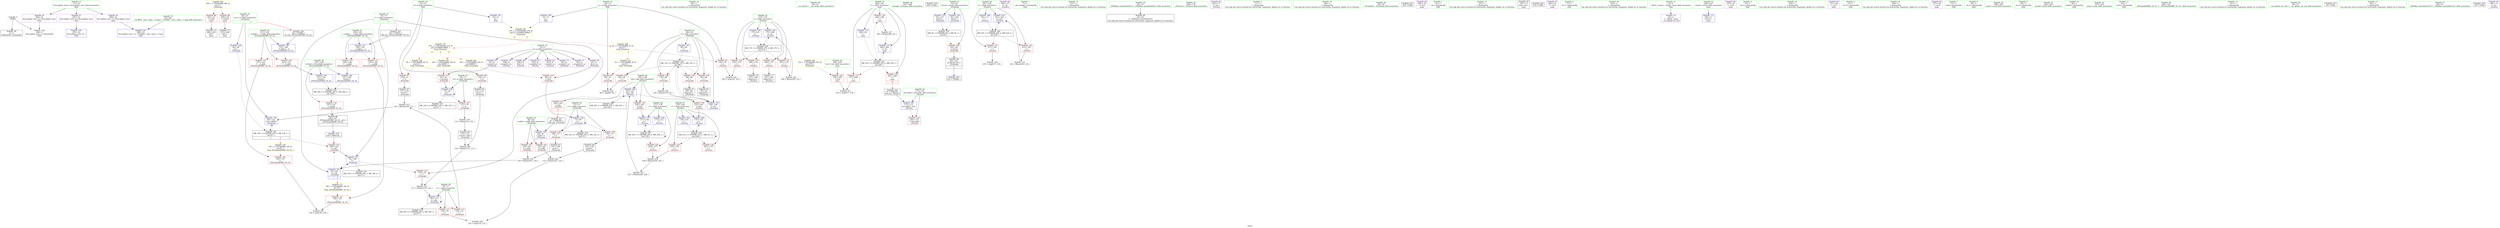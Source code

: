 digraph "SVFG" {
	label="SVFG";

	Node0x558b1a7d3950 [shape=record,color=grey,label="{NodeID: 0\nNullPtr}"];
	Node0x558b1a7d3950 -> Node0x558b1a7f1620[style=solid];
	Node0x558b1a7d3950 -> Node0x558b1a7f6dd0[style=solid];
	Node0x558b1a80c190 [shape=record,color=yellow,style=double,label="{NodeID: 263\n49V_1 = ENCHI(MR_49V_0)\npts\{1 \}\nFun[main]}"];
	Node0x558b1a80c190 -> Node0x558b1a7efe90[style=dashed];
	Node0x558b1a80c190 -> Node0x558b1a7eff60[style=dashed];
	Node0x558b1a7efdc0 [shape=record,color=red,label="{NodeID: 97\n130\<--13\n\<--d\n_Z5checkd\n}"];
	Node0x558b1a7efdc0 -> Node0x558b1a7f1dd0[style=solid];
	Node0x558b1a7eddc0 [shape=record,color=green,label="{NodeID: 14\n82\<--1\n\<--dummyObj\nCan only get source location for instruction, argument, global var or function.}"];
	Node0x558b1a80cec0 [shape=record,color=yellow,style=double,label="{NodeID: 277\n18V_1 = ENCHI(MR_18V_0)\npts\{75 \}\nFun[_ZSt3maxIdERKT_S2_S2_]}"];
	Node0x558b1a80cec0 -> Node0x558b1a7f5a60[style=dashed];
	Node0x558b1a7f0920 [shape=record,color=red,label="{NodeID: 111\n119\<--76\n\<--r\n_Z5checkd\n}"];
	Node0x558b1a7f0920 -> Node0x558b1a7fcce0[style=solid];
	Node0x558b1a7eebc0 [shape=record,color=green,label="{NodeID: 28\n46\<--47\n__cxa_atexit\<--__cxa_atexit_field_insensitive\n}"];
	Node0x558b1a7f5da0 [shape=record,color=red,label="{NodeID: 125\n196\<--175\n\<--i\n_Z5solvei\n}"];
	Node0x558b1a7f5da0 -> Node0x558b1a7f2040[style=solid];
	Node0x558b1a7ef7e0 [shape=record,color=green,label="{NodeID: 42\n151\<--152\n__b.addr\<--__b.addr_field_insensitive\n_ZSt3maxIdERKT_S2_S2_\n}"];
	Node0x558b1a7ef7e0 -> Node0x558b1a7f58c0[style=solid];
	Node0x558b1a7ef7e0 -> Node0x558b1a7f5990[style=solid];
	Node0x558b1a7ef7e0 -> Node0x558b1a7f7960[style=solid];
	Node0x558b1a7fc6e0 [shape=record,color=grey,label="{NodeID: 222\n123 = Binary(121, 122, )\n}"];
	Node0x558b1a7fc6e0 -> Node0x558b1a7fcce0[style=solid];
	Node0x558b1a7f6900 [shape=record,color=red,label="{NodeID: 139\n284\<--260\n\<--i\nmain\n}"];
	Node0x558b1a7f6900 -> Node0x558b1a7fbf60[style=solid];
	Node0x558b1a7f1420 [shape=record,color=green,label="{NodeID: 56\n267\<--268\nfreopen\<--freopen_field_insensitive\n}"];
	Node0x558b1a81c810 [shape=record,color=black,label="{NodeID: 319\n205 = PHI()\n}"];
	Node0x558b1a805da0 [shape=record,color=black,label="{NodeID: 236\nMR_16V_4 = PHI(MR_16V_2, MR_16V_3, )\npts\{73 \}\n}"];
	Node0x558b1a7f7550 [shape=record,color=blue,label="{NodeID: 153\n62\<--127\nretval\<--\n_Z5checkd\n}"];
	Node0x558b1a7f7550 -> Node0x558b1a8053a0[style=dashed];
	Node0x558b1a7f2040 [shape=record,color=black,label="{NodeID: 70\n197\<--196\nidxprom\<--\n_Z5solvei\n}"];
	Node0x558b1a80abb0 [shape=record,color=black,label="{NodeID: 250\nMR_45V_2 = PHI(MR_45V_3, MR_45V_1, )\npts\{184 \}\n}"];
	Node0x558b1a80abb0 -> Node0x558b1a7f8180[style=dashed];
	Node0x558b1a7f80b0 [shape=record,color=blue,label="{NodeID: 167\n181\<--222\nt\<--inc5\n_Z5solvei\n}"];
	Node0x558b1a7f80b0 -> Node0x558b1a809ea0[style=dashed];
	Node0x558b1a7f2ba0 [shape=record,color=purple,label="{NodeID: 84\n204\<--15\n\<--.str\n_Z5solvei\n}"];
	Node0x558b1a7d3a20 [shape=record,color=green,label="{NodeID: 1\n7\<--1\n__dso_handle\<--dummyObj\nGlob }"];
	Node0x558b1a7efe90 [shape=record,color=red,label="{NodeID: 98\n263\<--23\n\<--stdin\nmain\n}"];
	Node0x558b1a7efe90 -> Node0x558b1a7f21e0[style=solid];
	Node0x558b1a7edec0 [shape=record,color=green,label="{NodeID: 15\n127\<--1\n\<--dummyObj\nCan only get source location for instruction, argument, global var or function.}"];
	Node0x558b1a7f09f0 [shape=record,color=red,label="{NodeID: 112\n129\<--76\n\<--r\n_Z5checkd\n}"];
	Node0x558b1a7f09f0 -> Node0x558b1a7fb9a0[style=solid];
	Node0x558b1a7eecc0 [shape=record,color=green,label="{NodeID: 29\n45\<--51\n_ZNSt8ios_base4InitD1Ev\<--_ZNSt8ios_base4InitD1Ev_field_insensitive\n}"];
	Node0x558b1a7eecc0 -> Node0x558b1a7f17f0[style=solid];
	Node0x558b1a7f5e70 [shape=record,color=red,label="{NodeID: 126\n200\<--175\n\<--i\n_Z5solvei\n}"];
	Node0x558b1a7f5e70 -> Node0x558b1a7f2110[style=solid];
	Node0x558b1a7ef8b0 [shape=record,color=green,label="{NodeID: 43\n169\<--170\n_Z5solvei\<--_Z5solvei_field_insensitive\n}"];
	Node0x558b1a7fc860 [shape=record,color=grey,label="{NodeID: 223\n208 = Binary(207, 82, )\n}"];
	Node0x558b1a7fc860 -> Node0x558b1a7f7d70[style=solid];
	Node0x558b1a7f69d0 [shape=record,color=blue,label="{NodeID: 140\n10\<--11\nn\<--\nGlob }"];
	Node0x558b1a7f69d0 -> Node0x558b1a80c540[style=dashed];
	Node0x558b1a7f1520 [shape=record,color=green,label="{NodeID: 57\n33\<--293\n_GLOBAL__sub_I_sdya_1_0.cpp\<--_GLOBAL__sub_I_sdya_1_0.cpp_field_insensitive\n}"];
	Node0x558b1a7f1520 -> Node0x558b1a7f6cd0[style=solid];
	Node0x558b1a81c8e0 [shape=record,color=black,label="{NodeID: 320\n231 = PHI(60, )\n}"];
	Node0x558b1a8062a0 [shape=record,color=black,label="{NodeID: 237\nMR_18V_5 = PHI(MR_18V_2, MR_18V_4, )\npts\{75 \}\n}"];
	Node0x558b1a7f7620 [shape=record,color=blue,label="{NodeID: 154\n66\<--132\ncur\<--add10\n_Z5checkd\n}"];
	Node0x558b1a7f7620 -> Node0x558b1a8076a0[style=dashed];
	Node0x558b1a7f2110 [shape=record,color=black,label="{NodeID: 71\n201\<--200\nidxprom1\<--\n_Z5solvei\n}"];
	Node0x558b1a80aca0 [shape=record,color=yellow,style=double,label="{NodeID: 251\n2V_1 = ENCHI(MR_2V_0)\npts\{12 \}\nFun[_Z5checkd]}"];
	Node0x558b1a80aca0 -> Node0x558b1a7f3450[style=dashed];
	Node0x558b1a7f8180 [shape=record,color=blue,label="{NodeID: 168\n183\<--227\nkey\<--div\n_Z5solvei\n}"];
	Node0x558b1a7f8180 -> Node0x558b1a7f6420[style=dashed];
	Node0x558b1a7f8180 -> Node0x558b1a7f64f0[style=dashed];
	Node0x558b1a7f8180 -> Node0x558b1a7f65c0[style=dashed];
	Node0x558b1a7f8180 -> Node0x558b1a80abb0[style=dashed];
	Node0x558b1a7f2c70 [shape=record,color=purple,label="{NodeID: 85\n242\<--17\n\<--.str.1\n_Z5solvei\n}"];
	Node0x558b1a7ece90 [shape=record,color=green,label="{NodeID: 2\n11\<--1\n\<--dummyObj\nCan only get source location for instruction, argument, global var or function.}"];
	Node0x558b1a80c380 [shape=record,color=yellow,style=double,label="{NodeID: 265\n53V_1 = ENCHI(MR_53V_0)\npts\{259 \}\nFun[main]}"];
	Node0x558b1a80c380 -> Node0x558b1a7f6690[style=dashed];
	Node0x558b1a7eff60 [shape=record,color=red,label="{NodeID: 99\n269\<--28\n\<--stdout\nmain\n}"];
	Node0x558b1a7eff60 -> Node0x558b1a7f22b0[style=solid];
	Node0x558b1a7edfc0 [shape=record,color=green,label="{NodeID: 16\n140\<--1\n\<--dummyObj\nCan only get source location for instruction, argument, global var or function.}"];
	Node0x558b1a7f0ac0 [shape=record,color=red,label="{NodeID: 113\n92\<--91\n\<--second\n_Z5checkd\n}"];
	Node0x558b1a7f0ac0 -> Node0x558b1a7f7140[style=solid];
	Node0x558b1a7eedc0 [shape=record,color=green,label="{NodeID: 30\n58\<--59\n_Z5checkd\<--_Z5checkd_field_insensitive\n}"];
	Node0x558b1a7f5f40 [shape=record,color=red,label="{NodeID: 127\n207\<--175\n\<--i\n_Z5solvei\n}"];
	Node0x558b1a7f5f40 -> Node0x558b1a7fc860[style=solid];
	Node0x558b1a7ef9b0 [shape=record,color=green,label="{NodeID: 44\n173\<--174\ntest.addr\<--test.addr_field_insensitive\n_Z5solvei\n}"];
	Node0x558b1a7ef9b0 -> Node0x558b1a7f5c00[style=solid];
	Node0x558b1a7ef9b0 -> Node0x558b1a7f7bd0[style=solid];
	Node0x558b1a7fc9e0 [shape=record,color=grey,label="{NodeID: 224\n136 = Binary(135, 82, )\n}"];
	Node0x558b1a7fc9e0 -> Node0x558b1a7f76f0[style=solid];
	Node0x558b1a7f6ad0 [shape=record,color=blue,label="{NodeID: 141\n13\<--11\nd\<--\nGlob }"];
	Node0x558b1a7f6ad0 -> Node0x558b1a80c540[style=dashed];
	Node0x558b1a7f1620 [shape=record,color=black,label="{NodeID: 58\n2\<--3\ndummyVal\<--dummyVal\n}"];
	Node0x558b1a81c9e0 [shape=record,color=black,label="{NodeID: 321\n243 = PHI()\n}"];
	Node0x558b1a8067a0 [shape=record,color=black,label="{NodeID: 238\nMR_20V_4 = PHI(MR_20V_2, MR_20V_3, )\npts\{77 \}\n}"];
	Node0x558b1a7f76f0 [shape=record,color=blue,label="{NodeID: 155\n68\<--136\ni\<--inc\n_Z5checkd\n}"];
	Node0x558b1a7f76f0 -> Node0x558b1a807ba0[style=dashed];
	Node0x558b1a7f21e0 [shape=record,color=black,label="{NodeID: 72\n266\<--263\ncall\<--\nmain\n}"];
	Node0x558b1a80b7c0 [shape=record,color=yellow,style=double,label="{NodeID: 252\n4V_1 = ENCHI(MR_4V_0)\npts\{14 \}\nFun[_Z5checkd]}"];
	Node0x558b1a80b7c0 -> Node0x558b1a7efcf0[style=dashed];
	Node0x558b1a80b7c0 -> Node0x558b1a7efdc0[style=dashed];
	Node0x558b1a7f8250 [shape=record,color=blue,label="{NodeID: 169\n179\<--233\nr\<--\n_Z5solvei\n}"];
	Node0x558b1a7f8250 -> Node0x558b1a8099a0[style=dashed];
	Node0x558b1a7f2d40 [shape=record,color=purple,label="{NodeID: 86\n264\<--19\n\<--.str.2\nmain\n}"];
	Node0x558b1a7ecf20 [shape=record,color=green,label="{NodeID: 3\n15\<--1\n.str\<--dummyObj\nGlob }"];
	Node0x558b1a7f0030 [shape=record,color=red,label="{NodeID: 100\n142\<--62\n\<--retval\n_Z5checkd\n}"];
	Node0x558b1a7f0030 -> Node0x558b1a7f1ea0[style=solid];
	Node0x558b1a7ee0c0 [shape=record,color=green,label="{NodeID: 17\n212\<--1\n\<--dummyObj\nCan only get source location for instruction, argument, global var or function.}"];
	Node0x558b1a7f0b90 [shape=record,color=red,label="{NodeID: 114\n98\<--97\n\<--first\n_Z5checkd\n}"];
	Node0x558b1a7f0b90 -> Node0x558b1a7f7210[style=solid];
	Node0x558b1a7eeec0 [shape=record,color=green,label="{NodeID: 31\n62\<--63\nretval\<--retval_field_insensitive\n_Z5checkd\n}"];
	Node0x558b1a7eeec0 -> Node0x558b1a7f0030[style=solid];
	Node0x558b1a7eeec0 -> Node0x558b1a7f7550[style=solid];
	Node0x558b1a7eeec0 -> Node0x558b1a7f77c0[style=solid];
	Node0x558b1a7f6010 [shape=record,color=red,label="{NodeID: 128\n224\<--177\n\<--l\n_Z5solvei\n}"];
	Node0x558b1a7f6010 -> Node0x558b1a7fbae0[style=solid];
	Node0x558b1a7efa80 [shape=record,color=green,label="{NodeID: 45\n175\<--176\ni\<--i_field_insensitive\n_Z5solvei\n}"];
	Node0x558b1a7efa80 -> Node0x558b1a7f5cd0[style=solid];
	Node0x558b1a7efa80 -> Node0x558b1a7f5da0[style=solid];
	Node0x558b1a7efa80 -> Node0x558b1a7f5e70[style=solid];
	Node0x558b1a7efa80 -> Node0x558b1a7f5f40[style=solid];
	Node0x558b1a7efa80 -> Node0x558b1a7f7ca0[style=solid];
	Node0x558b1a7efa80 -> Node0x558b1a7f7d70[style=solid];
	Node0x558b1a7fcb60 [shape=record,color=grey,label="{NodeID: 225\n159 = cmp(156, 158, )\n}"];
	Node0x558b1a7f6bd0 [shape=record,color=blue,label="{NodeID: 142\n297\<--32\nllvm.global_ctors_0\<--\nGlob }"];
	Node0x558b1a7f1720 [shape=record,color=black,label="{NodeID: 59\n255\<--11\nmain_ret\<--\nmain\n}"];
	Node0x558b1a81cab0 [shape=record,color=black,label="{NodeID: 322\n274 = PHI()\n}"];
	Node0x558b1a806ca0 [shape=record,color=black,label="{NodeID: 239\nMR_28V_3 = PHI(MR_28V_4, MR_28V_2, )\npts\{148 \}\n}"];
	Node0x558b1a806ca0 -> Node0x558b1a7f5650[style=dashed];
	Node0x558b1a7f77c0 [shape=record,color=blue,label="{NodeID: 156\n62\<--140\nretval\<--\n_Z5checkd\n}"];
	Node0x558b1a7f77c0 -> Node0x558b1a8053a0[style=dashed];
	Node0x558b1a7f22b0 [shape=record,color=black,label="{NodeID: 73\n272\<--269\ncall1\<--\nmain\n}"];
	Node0x558b1a7f8320 [shape=record,color=blue,label="{NodeID: 170\n177\<--236\nl\<--\n_Z5solvei\n}"];
	Node0x558b1a7f8320 -> Node0x558b1a8094a0[style=dashed];
	Node0x558b1a7f2e10 [shape=record,color=purple,label="{NodeID: 87\n265\<--21\n\<--.str.3\nmain\n}"];
	Node0x558b1a7ecfb0 [shape=record,color=green,label="{NodeID: 4\n17\<--1\n.str.1\<--dummyObj\nGlob }"];
	Node0x558b1a80c540 [shape=record,color=yellow,style=double,label="{NodeID: 267\n57V_1 = ENCHI(MR_57V_0)\npts\{12 14 90000 90001 \}\nFun[main]|{<s0>11|<s1>11}}"];
	Node0x558b1a80c540:s0 -> Node0x558b1a80c650[style=dashed,color=red];
	Node0x558b1a80c540:s1 -> Node0x558b1a80cca0[style=dashed,color=red];
	Node0x558b1a7f0100 [shape=record,color=red,label="{NodeID: 101\n102\<--64\n\<--t.addr\n_Z5checkd\n}"];
	Node0x558b1a7f0100 -> Node0x558b1a7fc0e0[style=solid];
	Node0x558b1a7ee1c0 [shape=record,color=green,label="{NodeID: 18\n214\<--1\n\<--dummyObj\nCan only get source location for instruction, argument, global var or function.}"];
	Node0x558b1a7f0c60 [shape=record,color=red,label="{NodeID: 115\n108\<--105\n\<--call\n_Z5checkd\n}"];
	Node0x558b1a7f0c60 -> Node0x558b1a7f73b0[style=solid];
	Node0x558b1a7eef90 [shape=record,color=green,label="{NodeID: 32\n64\<--65\nt.addr\<--t.addr_field_insensitive\n_Z5checkd\n}"];
	Node0x558b1a7eef90 -> Node0x558b1a7f0100[style=solid];
	Node0x558b1a7eef90 -> Node0x558b1a7f01d0[style=solid];
	Node0x558b1a7eef90 -> Node0x558b1a7f6ed0[style=solid];
	Node0x558b1a7f60e0 [shape=record,color=red,label="{NodeID: 129\n225\<--179\n\<--r\n_Z5solvei\n}"];
	Node0x558b1a7f60e0 -> Node0x558b1a7fbae0[style=solid];
	Node0x558b1a7efb50 [shape=record,color=green,label="{NodeID: 46\n177\<--178\nl\<--l_field_insensitive\n_Z5solvei\n}"];
	Node0x558b1a7efb50 -> Node0x558b1a7f6010[style=solid];
	Node0x558b1a7efb50 -> Node0x558b1a7f7e40[style=solid];
	Node0x558b1a7efb50 -> Node0x558b1a7f8320[style=solid];
	Node0x558b1a7fcce0 [shape=record,color=grey,label="{NodeID: 226\n124 = cmp(119, 123, )\n}"];
	Node0x558b1a7f6cd0 [shape=record,color=blue,label="{NodeID: 143\n298\<--33\nllvm.global_ctors_1\<--_GLOBAL__sub_I_sdya_1_0.cpp\nGlob }"];
	Node0x558b1a7f17f0 [shape=record,color=black,label="{NodeID: 60\n44\<--45\n\<--_ZNSt8ios_base4InitD1Ev\nCan only get source location for instruction, argument, global var or function.}"];
	Node0x558b1a81cb80 [shape=record,color=black,label="{NodeID: 323\n61 = PHI(230, )\n0th arg _Z5checkd }"];
	Node0x558b1a81cb80 -> Node0x558b1a7f6ed0[style=solid];
	Node0x558b1a8071a0 [shape=record,color=black,label="{NodeID: 240\nMR_37V_3 = PHI(MR_37V_4, MR_37V_2, )\npts\{176 \}\n}"];
	Node0x558b1a8071a0 -> Node0x558b1a7f5cd0[style=dashed];
	Node0x558b1a8071a0 -> Node0x558b1a7f5da0[style=dashed];
	Node0x558b1a8071a0 -> Node0x558b1a7f5e70[style=dashed];
	Node0x558b1a8071a0 -> Node0x558b1a7f5f40[style=dashed];
	Node0x558b1a8071a0 -> Node0x558b1a7f7d70[style=dashed];
	Node0x558b1a7f7890 [shape=record,color=blue,label="{NodeID: 157\n149\<--145\n__a.addr\<--__a\n_ZSt3maxIdERKT_S2_S2_\n}"];
	Node0x558b1a7f7890 -> Node0x558b1a7f5720[style=dashed];
	Node0x558b1a7f7890 -> Node0x558b1a7f57f0[style=dashed];
	Node0x558b1a7f2380 [shape=record,color=purple,label="{NodeID: 74\n42\<--4\n\<--_ZStL8__ioinit\n__cxx_global_var_init\n}"];
	Node0x558b1a7f83f0 [shape=record,color=blue,label="{NodeID: 171\n256\<--11\nretval\<--\nmain\n}"];
	Node0x558b1a7f2ee0 [shape=record,color=purple,label="{NodeID: 88\n270\<--24\n\<--.str.4\nmain\n}"];
	Node0x558b1a7ed840 [shape=record,color=green,label="{NodeID: 5\n19\<--1\n.str.2\<--dummyObj\nGlob }"];
	Node0x558b1a80c650 [shape=record,color=yellow,style=double,label="{NodeID: 268\n2V_1 = ENCHI(MR_2V_0)\npts\{12 \}\nFun[_Z5solvei]|{|<s1>6}}"];
	Node0x558b1a80c650 -> Node0x558b1a7f3520[style=dashed];
	Node0x558b1a80c650:s1 -> Node0x558b1a80aca0[style=dashed,color=red];
	Node0x558b1a7f01d0 [shape=record,color=red,label="{NodeID: 102\n122\<--64\n\<--t.addr\n_Z5checkd\n}"];
	Node0x558b1a7f01d0 -> Node0x558b1a7fc6e0[style=solid];
	Node0x558b1a7ee2c0 [shape=record,color=green,label="{NodeID: 19\n219\<--1\n\<--dummyObj\nCan only get source location for instruction, argument, global var or function.}"];
	Node0x558b1a7f5650 [shape=record,color=red,label="{NodeID: 116\n167\<--147\n\<--retval\n_ZSt3maxIdERKT_S2_S2_\n}"];
	Node0x558b1a7f5650 -> Node0x558b1a7f1f70[style=solid];
	Node0x558b1a7ef060 [shape=record,color=green,label="{NodeID: 33\n66\<--67\ncur\<--cur_field_insensitive\n_Z5checkd\n|{|<s2>3}}"];
	Node0x558b1a7ef060 -> Node0x558b1a7f6fa0[style=solid];
	Node0x558b1a7ef060 -> Node0x558b1a7f7620[style=solid];
	Node0x558b1a7ef060:s2 -> Node0x558b1a81d030[style=solid,color=red];
	Node0x558b1a7fb9a0 [shape=record,color=grey,label="{NodeID: 213\n132 = Binary(129, 131, )\n}"];
	Node0x558b1a7fb9a0 -> Node0x558b1a7f7620[style=solid];
	Node0x558b1a7f61b0 [shape=record,color=red,label="{NodeID: 130\n241\<--179\n\<--r\n_Z5solvei\n}"];
	Node0x558b1a7efc20 [shape=record,color=green,label="{NodeID: 47\n179\<--180\nr\<--r_field_insensitive\n_Z5solvei\n}"];
	Node0x558b1a7efc20 -> Node0x558b1a7f60e0[style=solid];
	Node0x558b1a7efc20 -> Node0x558b1a7f61b0[style=solid];
	Node0x558b1a7efc20 -> Node0x558b1a7f7f10[style=solid];
	Node0x558b1a7efc20 -> Node0x558b1a7f8250[style=solid];
	Node0x558b1a7fce60 [shape=record,color=grey,label="{NodeID: 227\n279 = cmp(277, 278, )\n}"];
	Node0x558b1a7f6dd0 [shape=record,color=blue, style = dotted,label="{NodeID: 144\n299\<--3\nllvm.global_ctors_2\<--dummyVal\nGlob }"];
	Node0x558b1a7f18f0 [shape=record,color=black,label="{NodeID: 61\n89\<--88\nidxprom\<--\n_Z5checkd\n}"];
	Node0x558b1a81cdb0 [shape=record,color=black,label="{NodeID: 324\n172 = PHI(281, )\n0th arg _Z5solvei }"];
	Node0x558b1a81cdb0 -> Node0x558b1a7f7bd0[style=solid];
	Node0x558b1a8076a0 [shape=record,color=black,label="{NodeID: 241\nMR_10V_3 = PHI(MR_10V_4, MR_10V_2, )\npts\{67 \}\n|{|<s2>3}}"];
	Node0x558b1a8076a0 -> Node0x558b1a7f0c60[style=dashed];
	Node0x558b1a8076a0 -> Node0x558b1a7f7620[style=dashed];
	Node0x558b1a8076a0:s2 -> Node0x558b1a80cdb0[style=dashed,color=red];
	Node0x558b1a7f7960 [shape=record,color=blue,label="{NodeID: 158\n151\<--146\n__b.addr\<--__b\n_ZSt3maxIdERKT_S2_S2_\n}"];
	Node0x558b1a7f7960 -> Node0x558b1a7f58c0[style=dashed];
	Node0x558b1a7f7960 -> Node0x558b1a7f5990[style=dashed];
	Node0x558b1a7f2450 [shape=record,color=purple,label="{NodeID: 75\n90\<--8\narrayidx\<--p\n_Z5checkd\n}"];
	Node0x558b1a7f84c0 [shape=record,color=blue,label="{NodeID: 172\n260\<--82\ni\<--\nmain\n}"];
	Node0x558b1a7f84c0 -> Node0x558b1a8044a0[style=dashed];
	Node0x558b1a7f2fb0 [shape=record,color=purple,label="{NodeID: 89\n271\<--26\n\<--.str.5\nmain\n}"];
	Node0x558b1a7ed8d0 [shape=record,color=green,label="{NodeID: 6\n21\<--1\n.str.3\<--dummyObj\nGlob }"];
	Node0x558b1a7f02a0 [shape=record,color=red,label="{NodeID: 103\n84\<--68\n\<--i\n_Z5checkd\n}"];
	Node0x558b1a7f02a0 -> Node0x558b1a7fcfe0[style=solid];
	Node0x558b1a7ee3c0 [shape=record,color=green,label="{NodeID: 20\n228\<--1\n\<--dummyObj\nCan only get source location for instruction, argument, global var or function.}"];
	Node0x558b1a7f5720 [shape=record,color=red,label="{NodeID: 117\n155\<--149\n\<--__a.addr\n_ZSt3maxIdERKT_S2_S2_\n}"];
	Node0x558b1a7f5720 -> Node0x558b1a7f5a60[style=solid];
	Node0x558b1a7ef130 [shape=record,color=green,label="{NodeID: 34\n68\<--69\ni\<--i_field_insensitive\n_Z5checkd\n}"];
	Node0x558b1a7ef130 -> Node0x558b1a7f02a0[style=solid];
	Node0x558b1a7ef130 -> Node0x558b1a7f0370[style=solid];
	Node0x558b1a7ef130 -> Node0x558b1a7f0440[style=solid];
	Node0x558b1a7ef130 -> Node0x558b1a7f0510[style=solid];
	Node0x558b1a7ef130 -> Node0x558b1a7f7070[style=solid];
	Node0x558b1a7ef130 -> Node0x558b1a7f76f0[style=solid];
	Node0x558b1a7fbae0 [shape=record,color=grey,label="{NodeID: 214\n226 = Binary(224, 225, )\n}"];
	Node0x558b1a7fbae0 -> Node0x558b1a7fbde0[style=solid];
	Node0x558b1a7f6280 [shape=record,color=red,label="{NodeID: 131\n217\<--181\n\<--t\n_Z5solvei\n}"];
	Node0x558b1a7f6280 -> Node0x558b1a7fd2e0[style=solid];
	Node0x558b1a7f0d10 [shape=record,color=green,label="{NodeID: 48\n181\<--182\nt\<--t_field_insensitive\n_Z5solvei\n}"];
	Node0x558b1a7f0d10 -> Node0x558b1a7f6280[style=solid];
	Node0x558b1a7f0d10 -> Node0x558b1a7f6350[style=solid];
	Node0x558b1a7f0d10 -> Node0x558b1a7f7fe0[style=solid];
	Node0x558b1a7f0d10 -> Node0x558b1a7f80b0[style=solid];
	Node0x558b1a7fcfe0 [shape=record,color=grey,label="{NodeID: 228\n86 = cmp(84, 85, )\n}"];
	Node0x558b1a7f6ed0 [shape=record,color=blue,label="{NodeID: 145\n64\<--61\nt.addr\<--t\n_Z5checkd\n}"];
	Node0x558b1a7f6ed0 -> Node0x558b1a7f0100[style=dashed];
	Node0x558b1a7f6ed0 -> Node0x558b1a7f01d0[style=dashed];
	Node0x558b1a7f19c0 [shape=record,color=black,label="{NodeID: 62\n95\<--94\nidxprom1\<--\n_Z5checkd\n}"];
	Node0x558b1a81cef0 [shape=record,color=black,label="{NodeID: 325\n145 = PHI(74, )\n0th arg _ZSt3maxIdERKT_S2_S2_ }"];
	Node0x558b1a81cef0 -> Node0x558b1a7f7890[style=solid];
	Node0x558b1a807ba0 [shape=record,color=black,label="{NodeID: 242\nMR_12V_3 = PHI(MR_12V_4, MR_12V_2, )\npts\{69 \}\n}"];
	Node0x558b1a807ba0 -> Node0x558b1a7f02a0[style=dashed];
	Node0x558b1a807ba0 -> Node0x558b1a7f0370[style=dashed];
	Node0x558b1a807ba0 -> Node0x558b1a7f0440[style=dashed];
	Node0x558b1a807ba0 -> Node0x558b1a7f0510[style=dashed];
	Node0x558b1a807ba0 -> Node0x558b1a7f76f0[style=dashed];
	Node0x558b1a7f7a30 [shape=record,color=blue,label="{NodeID: 159\n147\<--161\nretval\<--\n_ZSt3maxIdERKT_S2_S2_\n}"];
	Node0x558b1a7f7a30 -> Node0x558b1a806ca0[style=dashed];
	Node0x558b1a7f2520 [shape=record,color=purple,label="{NodeID: 76\n91\<--8\nsecond\<--p\n_Z5checkd\n}"];
	Node0x558b1a7f2520 -> Node0x558b1a7f0ac0[style=solid];
	Node0x558b1a7f8590 [shape=record,color=blue,label="{NodeID: 173\n260\<--285\ni\<--inc\nmain\n}"];
	Node0x558b1a7f8590 -> Node0x558b1a8044a0[style=dashed];
	Node0x558b1a7f3080 [shape=record,color=purple,label="{NodeID: 90\n273\<--29\n\<--.str.6\nmain\n}"];
	Node0x558b1a7ed960 [shape=record,color=green,label="{NodeID: 7\n23\<--1\nstdin\<--dummyObj\nGlob }"];
	Node0x558b1a7f0370 [shape=record,color=red,label="{NodeID: 104\n88\<--68\n\<--i\n_Z5checkd\n}"];
	Node0x558b1a7f0370 -> Node0x558b1a7f18f0[style=solid];
	Node0x558b1a7ee4c0 [shape=record,color=green,label="{NodeID: 21\n4\<--6\n_ZStL8__ioinit\<--_ZStL8__ioinit_field_insensitive\nGlob }"];
	Node0x558b1a7ee4c0 -> Node0x558b1a7f2380[style=solid];
	Node0x558b1a7f57f0 [shape=record,color=red,label="{NodeID: 118\n164\<--149\n\<--__a.addr\n_ZSt3maxIdERKT_S2_S2_\n}"];
	Node0x558b1a7f57f0 -> Node0x558b1a7f7b00[style=solid];
	Node0x558b1a7ef200 [shape=record,color=green,label="{NodeID: 35\n70\<--71\nm\<--m_field_insensitive\n_Z5checkd\n}"];
	Node0x558b1a7ef200 -> Node0x558b1a7f05e0[style=solid];
	Node0x558b1a7ef200 -> Node0x558b1a7f7140[style=solid];
	Node0x558b1a7fbc60 [shape=record,color=grey,label="{NodeID: 215\n222 = Binary(221, 82, )\n}"];
	Node0x558b1a7fbc60 -> Node0x558b1a7f80b0[style=solid];
	Node0x558b1a7f6350 [shape=record,color=red,label="{NodeID: 132\n221\<--181\n\<--t\n_Z5solvei\n}"];
	Node0x558b1a7f6350 -> Node0x558b1a7fbc60[style=solid];
	Node0x558b1a7f0de0 [shape=record,color=green,label="{NodeID: 49\n183\<--184\nkey\<--key_field_insensitive\n_Z5solvei\n}"];
	Node0x558b1a7f0de0 -> Node0x558b1a7f6420[style=solid];
	Node0x558b1a7f0de0 -> Node0x558b1a7f64f0[style=solid];
	Node0x558b1a7f0de0 -> Node0x558b1a7f65c0[style=solid];
	Node0x558b1a7f0de0 -> Node0x558b1a7f8180[style=solid];
	Node0x558b1a7fd160 [shape=record,color=grey,label="{NodeID: 229\n194 = cmp(192, 193, )\n}"];
	Node0x558b1a7f6fa0 [shape=record,color=blue,label="{NodeID: 146\n66\<--80\ncur\<--\n_Z5checkd\n}"];
	Node0x558b1a7f6fa0 -> Node0x558b1a8076a0[style=dashed];
	Node0x558b1a7f1a90 [shape=record,color=black,label="{NodeID: 63\n101\<--100\nconv\<--\n_Z5checkd\n}"];
	Node0x558b1a7f1a90 -> Node0x558b1a7fc0e0[style=solid];
	Node0x558b1a81d030 [shape=record,color=black,label="{NodeID: 326\n146 = PHI(66, )\n1st arg _ZSt3maxIdERKT_S2_S2_ }"];
	Node0x558b1a81d030 -> Node0x558b1a7f7960[style=solid];
	Node0x558b1a7f7b00 [shape=record,color=blue,label="{NodeID: 160\n147\<--164\nretval\<--\n_ZSt3maxIdERKT_S2_S2_\n}"];
	Node0x558b1a7f7b00 -> Node0x558b1a806ca0[style=dashed];
	Node0x558b1a7f25f0 [shape=record,color=purple,label="{NodeID: 77\n96\<--8\narrayidx2\<--p\n_Z5checkd\n}"];
	Node0x558b1a7f3150 [shape=record,color=purple,label="{NodeID: 91\n297\<--31\nllvm.global_ctors_0\<--llvm.global_ctors\nGlob }"];
	Node0x558b1a7f3150 -> Node0x558b1a7f6bd0[style=solid];
	Node0x558b1a7ed9f0 [shape=record,color=green,label="{NodeID: 8\n24\<--1\n.str.4\<--dummyObj\nGlob }"];
	Node0x558b1a7f0440 [shape=record,color=red,label="{NodeID: 105\n94\<--68\n\<--i\n_Z5checkd\n}"];
	Node0x558b1a7f0440 -> Node0x558b1a7f19c0[style=solid];
	Node0x558b1a7ee5c0 [shape=record,color=green,label="{NodeID: 22\n8\<--9\np\<--p_field_insensitive\nGlob }"];
	Node0x558b1a7ee5c0 -> Node0x558b1a7f2450[style=solid];
	Node0x558b1a7ee5c0 -> Node0x558b1a7f2520[style=solid];
	Node0x558b1a7ee5c0 -> Node0x558b1a7f25f0[style=solid];
	Node0x558b1a7ee5c0 -> Node0x558b1a7f26c0[style=solid];
	Node0x558b1a7ee5c0 -> Node0x558b1a7f2790[style=solid];
	Node0x558b1a7ee5c0 -> Node0x558b1a7f2860[style=solid];
	Node0x558b1a7ee5c0 -> Node0x558b1a7f2930[style=solid];
	Node0x558b1a7ee5c0 -> Node0x558b1a7f2a00[style=solid];
	Node0x558b1a7f58c0 [shape=record,color=red,label="{NodeID: 119\n157\<--151\n\<--__b.addr\n_ZSt3maxIdERKT_S2_S2_\n}"];
	Node0x558b1a7f58c0 -> Node0x558b1a7f5b30[style=solid];
	Node0x558b1a7ef2d0 [shape=record,color=green,label="{NodeID: 36\n72\<--73\nx\<--x_field_insensitive\n_Z5checkd\n}"];
	Node0x558b1a7ef2d0 -> Node0x558b1a7f06b0[style=solid];
	Node0x558b1a7ef2d0 -> Node0x558b1a7f0780[style=solid];
	Node0x558b1a7ef2d0 -> Node0x558b1a7f7210[style=solid];
	Node0x558b1a7fbde0 [shape=record,color=grey,label="{NodeID: 216\n227 = Binary(226, 228, )\n}"];
	Node0x558b1a7fbde0 -> Node0x558b1a7f8180[style=solid];
	Node0x558b1a7f6420 [shape=record,color=red,label="{NodeID: 133\n230\<--183\n\<--key\n_Z5solvei\n|{<s0>6}}"];
	Node0x558b1a7f6420:s0 -> Node0x558b1a81cb80[style=solid,color=red];
	Node0x558b1a7f0eb0 [shape=record,color=green,label="{NodeID: 50\n188\<--189\nscanf\<--scanf_field_insensitive\n}"];
	Node0x558b1a7fd2e0 [shape=record,color=grey,label="{NodeID: 230\n218 = cmp(217, 219, )\n}"];
	Node0x558b1a7f7070 [shape=record,color=blue,label="{NodeID: 147\n68\<--82\ni\<--\n_Z5checkd\n}"];
	Node0x558b1a7f7070 -> Node0x558b1a807ba0[style=dashed];
	Node0x558b1a7f1b60 [shape=record,color=black,label="{NodeID: 64\n113\<--112\nconv4\<--sub3\n_Z5checkd\n}"];
	Node0x558b1a7f1b60 -> Node0x558b1a7fc3e0[style=solid];
	Node0x558b1a7f7bd0 [shape=record,color=blue,label="{NodeID: 161\n173\<--172\ntest.addr\<--test\n_Z5solvei\n}"];
	Node0x558b1a7f7bd0 -> Node0x558b1a7f5c00[style=dashed];
	Node0x558b1a7f26c0 [shape=record,color=purple,label="{NodeID: 78\n97\<--8\nfirst\<--p\n_Z5checkd\n}"];
	Node0x558b1a7f26c0 -> Node0x558b1a7f0b90[style=solid];
	Node0x558b1a7f3250 [shape=record,color=purple,label="{NodeID: 92\n298\<--31\nllvm.global_ctors_1\<--llvm.global_ctors\nGlob }"];
	Node0x558b1a7f3250 -> Node0x558b1a7f6cd0[style=solid];
	Node0x558b1a7eda80 [shape=record,color=green,label="{NodeID: 9\n26\<--1\n.str.5\<--dummyObj\nGlob }"];
	Node0x558b1a7f0510 [shape=record,color=red,label="{NodeID: 106\n135\<--68\n\<--i\n_Z5checkd\n}"];
	Node0x558b1a7f0510 -> Node0x558b1a7fc9e0[style=solid];
	Node0x558b1a7ee6c0 [shape=record,color=green,label="{NodeID: 23\n10\<--12\nn\<--n_field_insensitive\nGlob }"];
	Node0x558b1a7ee6c0 -> Node0x558b1a7f3450[style=solid];
	Node0x558b1a7ee6c0 -> Node0x558b1a7f3520[style=solid];
	Node0x558b1a7ee6c0 -> Node0x558b1a7f69d0[style=solid];
	Node0x558b1a7f5990 [shape=record,color=red,label="{NodeID: 120\n161\<--151\n\<--__b.addr\n_ZSt3maxIdERKT_S2_S2_\n}"];
	Node0x558b1a7f5990 -> Node0x558b1a7f7a30[style=solid];
	Node0x558b1a7ef3a0 [shape=record,color=green,label="{NodeID: 37\n74\<--75\nl\<--l_field_insensitive\n_Z5checkd\n|{|<s3>3}}"];
	Node0x558b1a7ef3a0 -> Node0x558b1a7f0850[style=solid];
	Node0x558b1a7ef3a0 -> Node0x558b1a7f72e0[style=solid];
	Node0x558b1a7ef3a0 -> Node0x558b1a7f73b0[style=solid];
	Node0x558b1a7ef3a0:s3 -> Node0x558b1a81cef0[style=solid,color=red];
	Node0x558b1a7fbf60 [shape=record,color=grey,label="{NodeID: 217\n285 = Binary(284, 82, )\n}"];
	Node0x558b1a7fbf60 -> Node0x558b1a7f8590[style=solid];
	Node0x558b1a7f64f0 [shape=record,color=red,label="{NodeID: 134\n233\<--183\n\<--key\n_Z5solvei\n}"];
	Node0x558b1a7f64f0 -> Node0x558b1a7f8250[style=solid];
	Node0x558b1a7f0fb0 [shape=record,color=green,label="{NodeID: 51\n244\<--245\nprintf\<--printf_field_insensitive\n}"];
	Node0x558b1a8044a0 [shape=record,color=black,label="{NodeID: 231\nMR_55V_3 = PHI(MR_55V_4, MR_55V_2, )\npts\{261 \}\n}"];
	Node0x558b1a8044a0 -> Node0x558b1a7f6760[style=dashed];
	Node0x558b1a8044a0 -> Node0x558b1a7f6830[style=dashed];
	Node0x558b1a8044a0 -> Node0x558b1a7f6900[style=dashed];
	Node0x558b1a8044a0 -> Node0x558b1a7f8590[style=dashed];
	Node0x558b1a7f7140 [shape=record,color=blue,label="{NodeID: 148\n70\<--92\nm\<--\n_Z5checkd\n}"];
	Node0x558b1a7f7140 -> Node0x558b1a7f05e0[style=dashed];
	Node0x558b1a7f7140 -> Node0x558b1a7f7140[style=dashed];
	Node0x558b1a7f7140 -> Node0x558b1a8058a0[style=dashed];
	Node0x558b1a7f1c30 [shape=record,color=black,label="{NodeID: 65\n115\<--114\nconv5\<--\n_Z5checkd\n}"];
	Node0x558b1a7f1c30 -> Node0x558b1a7fc3e0[style=solid];
	Node0x558b1a7f7ca0 [shape=record,color=blue,label="{NodeID: 162\n175\<--82\ni\<--\n_Z5solvei\n}"];
	Node0x558b1a7f7ca0 -> Node0x558b1a8071a0[style=dashed];
	Node0x558b1a7f2790 [shape=record,color=purple,label="{NodeID: 79\n198\<--8\narrayidx\<--p\n_Z5solvei\n}"];
	Node0x558b1a7f3350 [shape=record,color=purple,label="{NodeID: 93\n299\<--31\nllvm.global_ctors_2\<--llvm.global_ctors\nGlob }"];
	Node0x558b1a7f3350 -> Node0x558b1a7f6dd0[style=solid];
	Node0x558b1a7edb10 [shape=record,color=green,label="{NodeID: 10\n28\<--1\nstdout\<--dummyObj\nGlob }"];
	Node0x558b1a7f05e0 [shape=record,color=red,label="{NodeID: 107\n111\<--70\n\<--m\n_Z5checkd\n}"];
	Node0x558b1a7f05e0 -> Node0x558b1a7fc260[style=solid];
	Node0x558b1a7ee7c0 [shape=record,color=green,label="{NodeID: 24\n13\<--14\nd\<--d_field_insensitive\nGlob }"];
	Node0x558b1a7ee7c0 -> Node0x558b1a7efcf0[style=solid];
	Node0x558b1a7ee7c0 -> Node0x558b1a7efdc0[style=solid];
	Node0x558b1a7ee7c0 -> Node0x558b1a7f6ad0[style=solid];
	Node0x558b1a7f5a60 [shape=record,color=red,label="{NodeID: 121\n156\<--155\n\<--\n_ZSt3maxIdERKT_S2_S2_\n}"];
	Node0x558b1a7f5a60 -> Node0x558b1a7fcb60[style=solid];
	Node0x558b1a7ef470 [shape=record,color=green,label="{NodeID: 38\n76\<--77\nr\<--r_field_insensitive\n_Z5checkd\n}"];
	Node0x558b1a7ef470 -> Node0x558b1a7f0920[style=solid];
	Node0x558b1a7ef470 -> Node0x558b1a7f09f0[style=solid];
	Node0x558b1a7ef470 -> Node0x558b1a7f7480[style=solid];
	Node0x558b1a7fc0e0 [shape=record,color=grey,label="{NodeID: 218\n103 = Binary(101, 102, )\n}"];
	Node0x558b1a7fc0e0 -> Node0x558b1a7f72e0[style=solid];
	Node0x558b1a7f65c0 [shape=record,color=red,label="{NodeID: 135\n236\<--183\n\<--key\n_Z5solvei\n}"];
	Node0x558b1a7f65c0 -> Node0x558b1a7f8320[style=solid];
	Node0x558b1a7f10b0 [shape=record,color=green,label="{NodeID: 52\n253\<--254\nmain\<--main_field_insensitive\n}"];
	Node0x558b1a7f7210 [shape=record,color=blue,label="{NodeID: 149\n72\<--98\nx\<--\n_Z5checkd\n}"];
	Node0x558b1a7f7210 -> Node0x558b1a7f06b0[style=dashed];
	Node0x558b1a7f7210 -> Node0x558b1a7f0780[style=dashed];
	Node0x558b1a7f7210 -> Node0x558b1a7f7210[style=dashed];
	Node0x558b1a7f7210 -> Node0x558b1a805da0[style=dashed];
	Node0x558b1a7f1d00 [shape=record,color=black,label="{NodeID: 66\n121\<--120\nconv6\<--\n_Z5checkd\n}"];
	Node0x558b1a7f1d00 -> Node0x558b1a7fc6e0[style=solid];
	Node0x558b1a7f7d70 [shape=record,color=blue,label="{NodeID: 163\n175\<--208\ni\<--inc\n_Z5solvei\n}"];
	Node0x558b1a7f7d70 -> Node0x558b1a8071a0[style=dashed];
	Node0x558b1a7f2860 [shape=record,color=purple,label="{NodeID: 80\n199\<--8\nfirst\<--p\n_Z5solvei\n}"];
	Node0x558b1a7f3450 [shape=record,color=red,label="{NodeID: 94\n85\<--10\n\<--n\n_Z5checkd\n}"];
	Node0x558b1a7f3450 -> Node0x558b1a7fcfe0[style=solid];
	Node0x558b1a7edba0 [shape=record,color=green,label="{NodeID: 11\n29\<--1\n.str.6\<--dummyObj\nGlob }"];
	Node0x558b1a7f06b0 [shape=record,color=red,label="{NodeID: 108\n100\<--72\n\<--x\n_Z5checkd\n}"];
	Node0x558b1a7f06b0 -> Node0x558b1a7f1a90[style=solid];
	Node0x558b1a7ee8c0 [shape=record,color=green,label="{NodeID: 25\n31\<--35\nllvm.global_ctors\<--llvm.global_ctors_field_insensitive\nGlob }"];
	Node0x558b1a7ee8c0 -> Node0x558b1a7f3150[style=solid];
	Node0x558b1a7ee8c0 -> Node0x558b1a7f3250[style=solid];
	Node0x558b1a7ee8c0 -> Node0x558b1a7f3350[style=solid];
	Node0x558b1a7f5b30 [shape=record,color=red,label="{NodeID: 122\n158\<--157\n\<--\n_ZSt3maxIdERKT_S2_S2_\n}"];
	Node0x558b1a7f5b30 -> Node0x558b1a7fcb60[style=solid];
	Node0x558b1a7ef540 [shape=record,color=green,label="{NodeID: 39\n106\<--107\n_ZSt3maxIdERKT_S2_S2_\<--_ZSt3maxIdERKT_S2_S2__field_insensitive\n}"];
	Node0x558b1a7fc260 [shape=record,color=grey,label="{NodeID: 219\n112 = Binary(111, 82, )\n}"];
	Node0x558b1a7fc260 -> Node0x558b1a7f1b60[style=solid];
	Node0x558b1a7f6690 [shape=record,color=red,label="{NodeID: 136\n278\<--258\n\<--test\nmain\n}"];
	Node0x558b1a7f6690 -> Node0x558b1a7fce60[style=solid];
	Node0x558b1a7f11b0 [shape=record,color=green,label="{NodeID: 53\n256\<--257\nretval\<--retval_field_insensitive\nmain\n}"];
	Node0x558b1a7f11b0 -> Node0x558b1a7f83f0[style=solid];
	Node0x558b1a5551f0 [shape=record,color=black,label="{NodeID: 316\n105 = PHI(144, )\n}"];
	Node0x558b1a5551f0 -> Node0x558b1a7f0c60[style=solid];
	Node0x558b1a7f72e0 [shape=record,color=blue,label="{NodeID: 150\n74\<--103\nl\<--sub\n_Z5checkd\n|{|<s2>3}}"];
	Node0x558b1a7f72e0 -> Node0x558b1a7f0c60[style=dashed];
	Node0x558b1a7f72e0 -> Node0x558b1a7f73b0[style=dashed];
	Node0x558b1a7f72e0:s2 -> Node0x558b1a80cec0[style=dashed,color=red];
	Node0x558b1a7f1dd0 [shape=record,color=black,label="{NodeID: 67\n131\<--130\nconv9\<--\n_Z5checkd\n}"];
	Node0x558b1a7f1dd0 -> Node0x558b1a7fb9a0[style=solid];
	Node0x558b1a8094a0 [shape=record,color=black,label="{NodeID: 247\nMR_39V_3 = PHI(MR_39V_4, MR_39V_2, )\npts\{178 \}\n}"];
	Node0x558b1a8094a0 -> Node0x558b1a7f6010[style=dashed];
	Node0x558b1a8094a0 -> Node0x558b1a7f8320[style=dashed];
	Node0x558b1a8094a0 -> Node0x558b1a8094a0[style=dashed];
	Node0x558b1a7f7e40 [shape=record,color=blue,label="{NodeID: 164\n177\<--212\nl\<--\n_Z5solvei\n}"];
	Node0x558b1a7f7e40 -> Node0x558b1a8094a0[style=dashed];
	Node0x558b1a7f2930 [shape=record,color=purple,label="{NodeID: 81\n202\<--8\narrayidx2\<--p\n_Z5solvei\n}"];
	Node0x558b1a80bfd0 [shape=record,color=yellow,style=double,label="{NodeID: 261\n22V_1 = ENCHI(MR_22V_0)\npts\{90000 \}\nFun[_Z5checkd]}"];
	Node0x558b1a80bfd0 -> Node0x558b1a7f0b90[style=dashed];
	Node0x558b1a7f3520 [shape=record,color=red,label="{NodeID: 95\n193\<--10\n\<--n\n_Z5solvei\n}"];
	Node0x558b1a7f3520 -> Node0x558b1a7fd160[style=solid];
	Node0x558b1a7edc30 [shape=record,color=green,label="{NodeID: 12\n32\<--1\n\<--dummyObj\nCan only get source location for instruction, argument, global var or function.}"];
	Node0x558b1a80cca0 [shape=record,color=yellow,style=double,label="{NodeID: 275\n47V_1 = ENCHI(MR_47V_0)\npts\{14 90000 90001 \}\nFun[_Z5solvei]|{<s0>6|<s1>6|<s2>6}}"];
	Node0x558b1a80cca0:s0 -> Node0x558b1a80b7c0[style=dashed,color=red];
	Node0x558b1a80cca0:s1 -> Node0x558b1a80bfd0[style=dashed,color=red];
	Node0x558b1a80cca0:s2 -> Node0x558b1a80c0b0[style=dashed,color=red];
	Node0x558b1a7f0780 [shape=record,color=red,label="{NodeID: 109\n120\<--72\n\<--x\n_Z5checkd\n}"];
	Node0x558b1a7f0780 -> Node0x558b1a7f1d00[style=solid];
	Node0x558b1a7ee9c0 [shape=record,color=green,label="{NodeID: 26\n36\<--37\n__cxx_global_var_init\<--__cxx_global_var_init_field_insensitive\n}"];
	Node0x558b1a7f5c00 [shape=record,color=red,label="{NodeID: 123\n240\<--173\n\<--test.addr\n_Z5solvei\n}"];
	Node0x558b1a7ef640 [shape=record,color=green,label="{NodeID: 40\n147\<--148\nretval\<--retval_field_insensitive\n_ZSt3maxIdERKT_S2_S2_\n}"];
	Node0x558b1a7ef640 -> Node0x558b1a7f5650[style=solid];
	Node0x558b1a7ef640 -> Node0x558b1a7f7a30[style=solid];
	Node0x558b1a7ef640 -> Node0x558b1a7f7b00[style=solid];
	Node0x558b1a7fc3e0 [shape=record,color=grey,label="{NodeID: 220\n116 = Binary(113, 115, )\n}"];
	Node0x558b1a7fc3e0 -> Node0x558b1a7fc560[style=solid];
	Node0x558b1a7f6760 [shape=record,color=red,label="{NodeID: 137\n277\<--260\n\<--i\nmain\n}"];
	Node0x558b1a7f6760 -> Node0x558b1a7fce60[style=solid];
	Node0x558b1a7f1280 [shape=record,color=green,label="{NodeID: 54\n258\<--259\ntest\<--test_field_insensitive\nmain\n}"];
	Node0x558b1a7f1280 -> Node0x558b1a7f6690[style=solid];
	Node0x558b1a81c670 [shape=record,color=black,label="{NodeID: 317\n43 = PHI()\n}"];
	Node0x558b1a8053a0 [shape=record,color=black,label="{NodeID: 234\nMR_6V_3 = PHI(MR_6V_4, MR_6V_2, )\npts\{63 \}\n}"];
	Node0x558b1a8053a0 -> Node0x558b1a7f0030[style=dashed];
	Node0x558b1a7f73b0 [shape=record,color=blue,label="{NodeID: 151\n74\<--108\nl\<--\n_Z5checkd\n}"];
	Node0x558b1a7f73b0 -> Node0x558b1a7f0850[style=dashed];
	Node0x558b1a7f73b0 -> Node0x558b1a7f72e0[style=dashed];
	Node0x558b1a7f73b0 -> Node0x558b1a8062a0[style=dashed];
	Node0x558b1a7f1ea0 [shape=record,color=black,label="{NodeID: 68\n60\<--142\n_Z5checkd_ret\<--\n_Z5checkd\n|{<s0>6}}"];
	Node0x558b1a7f1ea0:s0 -> Node0x558b1a81c8e0[style=solid,color=blue];
	Node0x558b1a8099a0 [shape=record,color=black,label="{NodeID: 248\nMR_41V_3 = PHI(MR_41V_5, MR_41V_2, )\npts\{180 \}\n}"];
	Node0x558b1a8099a0 -> Node0x558b1a7f60e0[style=dashed];
	Node0x558b1a8099a0 -> Node0x558b1a7f61b0[style=dashed];
	Node0x558b1a8099a0 -> Node0x558b1a7f8250[style=dashed];
	Node0x558b1a8099a0 -> Node0x558b1a8099a0[style=dashed];
	Node0x558b1a7f7f10 [shape=record,color=blue,label="{NodeID: 165\n179\<--214\nr\<--\n_Z5solvei\n}"];
	Node0x558b1a7f7f10 -> Node0x558b1a8099a0[style=dashed];
	Node0x558b1a7f2a00 [shape=record,color=purple,label="{NodeID: 82\n203\<--8\nsecond\<--p\n_Z5solvei\n}"];
	Node0x558b1a80c0b0 [shape=record,color=yellow,style=double,label="{NodeID: 262\n24V_1 = ENCHI(MR_24V_0)\npts\{90001 \}\nFun[_Z5checkd]}"];
	Node0x558b1a80c0b0 -> Node0x558b1a7f0ac0[style=dashed];
	Node0x558b1a7efcf0 [shape=record,color=red,label="{NodeID: 96\n114\<--13\n\<--d\n_Z5checkd\n}"];
	Node0x558b1a7efcf0 -> Node0x558b1a7f1c30[style=solid];
	Node0x558b1a7edcc0 [shape=record,color=green,label="{NodeID: 13\n80\<--1\n\<--dummyObj\nCan only get source location for instruction, argument, global var or function.}"];
	Node0x558b1a80cdb0 [shape=record,color=yellow,style=double,label="{NodeID: 276\n10V_1 = ENCHI(MR_10V_0)\npts\{67 \}\nFun[_ZSt3maxIdERKT_S2_S2_]}"];
	Node0x558b1a80cdb0 -> Node0x558b1a7f5b30[style=dashed];
	Node0x558b1a7f0850 [shape=record,color=red,label="{NodeID: 110\n110\<--74\n\<--l\n_Z5checkd\n}"];
	Node0x558b1a7f0850 -> Node0x558b1a7fc560[style=solid];
	Node0x558b1a7eeac0 [shape=record,color=green,label="{NodeID: 27\n40\<--41\n_ZNSt8ios_base4InitC1Ev\<--_ZNSt8ios_base4InitC1Ev_field_insensitive\n}"];
	Node0x558b1a7f5cd0 [shape=record,color=red,label="{NodeID: 124\n192\<--175\n\<--i\n_Z5solvei\n}"];
	Node0x558b1a7f5cd0 -> Node0x558b1a7fd160[style=solid];
	Node0x558b1a7ef710 [shape=record,color=green,label="{NodeID: 41\n149\<--150\n__a.addr\<--__a.addr_field_insensitive\n_ZSt3maxIdERKT_S2_S2_\n}"];
	Node0x558b1a7ef710 -> Node0x558b1a7f5720[style=solid];
	Node0x558b1a7ef710 -> Node0x558b1a7f57f0[style=solid];
	Node0x558b1a7ef710 -> Node0x558b1a7f7890[style=solid];
	Node0x558b1a7fc560 [shape=record,color=grey,label="{NodeID: 221\n117 = Binary(110, 116, )\n}"];
	Node0x558b1a7fc560 -> Node0x558b1a7f7480[style=solid];
	Node0x558b1a7f6830 [shape=record,color=red,label="{NodeID: 138\n281\<--260\n\<--i\nmain\n|{<s0>11}}"];
	Node0x558b1a7f6830:s0 -> Node0x558b1a81cdb0[style=solid,color=red];
	Node0x558b1a7f1350 [shape=record,color=green,label="{NodeID: 55\n260\<--261\ni\<--i_field_insensitive\nmain\n}"];
	Node0x558b1a7f1350 -> Node0x558b1a7f6760[style=solid];
	Node0x558b1a7f1350 -> Node0x558b1a7f6830[style=solid];
	Node0x558b1a7f1350 -> Node0x558b1a7f6900[style=solid];
	Node0x558b1a7f1350 -> Node0x558b1a7f84c0[style=solid];
	Node0x558b1a7f1350 -> Node0x558b1a7f8590[style=solid];
	Node0x558b1a81c740 [shape=record,color=black,label="{NodeID: 318\n187 = PHI()\n}"];
	Node0x558b1a8058a0 [shape=record,color=black,label="{NodeID: 235\nMR_14V_4 = PHI(MR_14V_2, MR_14V_3, )\npts\{71 \}\n}"];
	Node0x558b1a7f7480 [shape=record,color=blue,label="{NodeID: 152\n76\<--117\nr\<--add\n_Z5checkd\n}"];
	Node0x558b1a7f7480 -> Node0x558b1a7f0920[style=dashed];
	Node0x558b1a7f7480 -> Node0x558b1a7f09f0[style=dashed];
	Node0x558b1a7f7480 -> Node0x558b1a7f7480[style=dashed];
	Node0x558b1a7f7480 -> Node0x558b1a8067a0[style=dashed];
	Node0x558b1a7f1f70 [shape=record,color=black,label="{NodeID: 69\n144\<--167\n_ZSt3maxIdERKT_S2_S2__ret\<--\n_ZSt3maxIdERKT_S2_S2_\n|{<s0>3}}"];
	Node0x558b1a7f1f70:s0 -> Node0x558b1a5551f0[style=solid,color=blue];
	Node0x558b1a809ea0 [shape=record,color=black,label="{NodeID: 249\nMR_43V_3 = PHI(MR_43V_4, MR_43V_2, )\npts\{182 \}\n}"];
	Node0x558b1a809ea0 -> Node0x558b1a7f6280[style=dashed];
	Node0x558b1a809ea0 -> Node0x558b1a7f6350[style=dashed];
	Node0x558b1a809ea0 -> Node0x558b1a7f80b0[style=dashed];
	Node0x558b1a7f7fe0 [shape=record,color=blue,label="{NodeID: 166\n181\<--11\nt\<--\n_Z5solvei\n}"];
	Node0x558b1a7f7fe0 -> Node0x558b1a809ea0[style=dashed];
	Node0x558b1a7f2ad0 [shape=record,color=purple,label="{NodeID: 83\n186\<--15\n\<--.str\n_Z5solvei\n}"];
}

